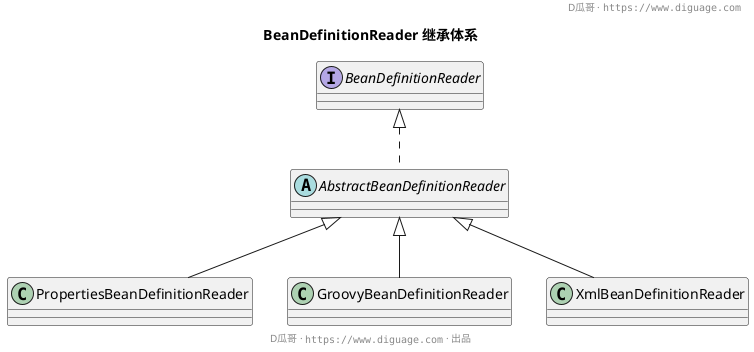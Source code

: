 @startuml
header D瓜哥 · ""https://www.diguage.com""

title **BeanDefinitionReader 继承体系**


interface BeanDefinitionReader
abstract class AbstractBeanDefinitionReader
class PropertiesBeanDefinitionReader
class GroovyBeanDefinitionReader
class XmlBeanDefinitionReader

BeanDefinitionReader <|.. AbstractBeanDefinitionReader
AbstractBeanDefinitionReader <|-- PropertiesBeanDefinitionReader
AbstractBeanDefinitionReader <|-- GroovyBeanDefinitionReader
AbstractBeanDefinitionReader <|-- XmlBeanDefinitionReader


footer D瓜哥 · ""https://www.diguage.com"" · 出品
@enduml
